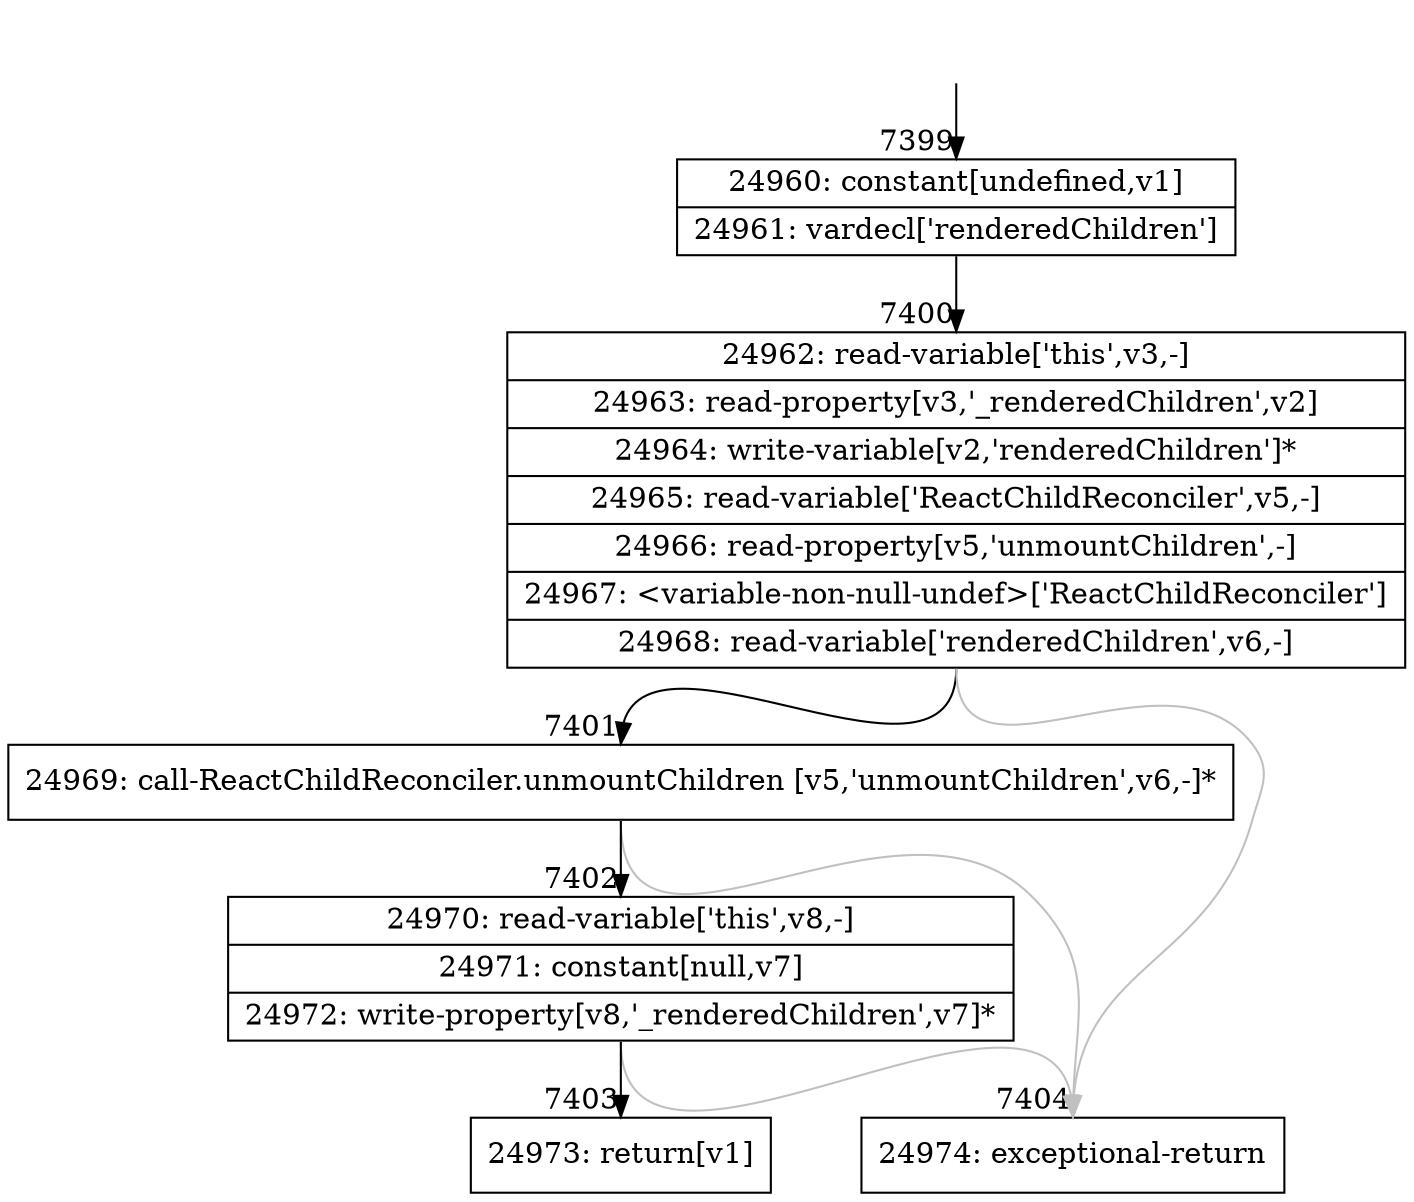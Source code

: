 digraph {
rankdir="TD"
BB_entry508[shape=none,label=""];
BB_entry508 -> BB7399 [tailport=s, headport=n, headlabel="    7399"]
BB7399 [shape=record label="{24960: constant[undefined,v1]|24961: vardecl['renderedChildren']}" ] 
BB7399 -> BB7400 [tailport=s, headport=n, headlabel="      7400"]
BB7400 [shape=record label="{24962: read-variable['this',v3,-]|24963: read-property[v3,'_renderedChildren',v2]|24964: write-variable[v2,'renderedChildren']*|24965: read-variable['ReactChildReconciler',v5,-]|24966: read-property[v5,'unmountChildren',-]|24967: \<variable-non-null-undef\>['ReactChildReconciler']|24968: read-variable['renderedChildren',v6,-]}" ] 
BB7400 -> BB7401 [tailport=s, headport=n, headlabel="      7401"]
BB7400 -> BB7404 [tailport=s, headport=n, color=gray, headlabel="      7404"]
BB7401 [shape=record label="{24969: call-ReactChildReconciler.unmountChildren [v5,'unmountChildren',v6,-]*}" ] 
BB7401 -> BB7402 [tailport=s, headport=n, headlabel="      7402"]
BB7401 -> BB7404 [tailport=s, headport=n, color=gray]
BB7402 [shape=record label="{24970: read-variable['this',v8,-]|24971: constant[null,v7]|24972: write-property[v8,'_renderedChildren',v7]*}" ] 
BB7402 -> BB7403 [tailport=s, headport=n, headlabel="      7403"]
BB7402 -> BB7404 [tailport=s, headport=n, color=gray]
BB7403 [shape=record label="{24973: return[v1]}" ] 
BB7404 [shape=record label="{24974: exceptional-return}" ] 
//#$~ 12973
}
